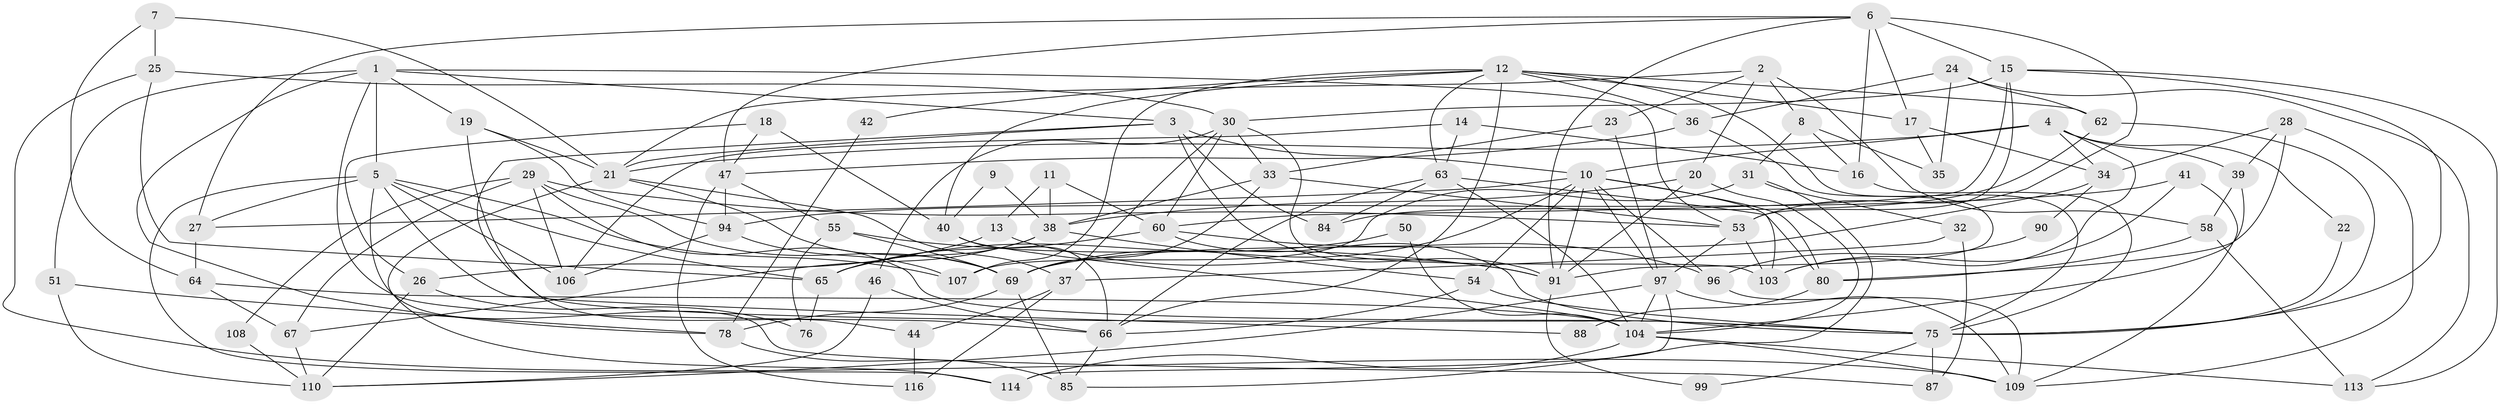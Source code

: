 // original degree distribution, {4: 0.35294117647058826, 5: 0.17647058823529413, 3: 0.2857142857142857, 2: 0.07563025210084033, 6: 0.09243697478991597, 9: 0.008403361344537815, 8: 0.008403361344537815}
// Generated by graph-tools (version 1.1) at 2025/11/02/27/25 16:11:23]
// undirected, 83 vertices, 195 edges
graph export_dot {
graph [start="1"]
  node [color=gray90,style=filled];
  1 [super="+95"];
  2 [super="+71"];
  3 [super="+101"];
  4 [super="+73"];
  5 [super="+70"];
  6 [super="+56"];
  7;
  8;
  9;
  10 [super="+43"];
  11;
  12 [super="+89"];
  13;
  14 [super="+72"];
  15 [super="+100"];
  16;
  17;
  18;
  19;
  20;
  21 [super="+52"];
  22;
  23;
  24 [super="+49"];
  25 [super="+45"];
  26;
  27 [super="+92"];
  28;
  29 [super="+48"];
  30 [super="+61"];
  31;
  32;
  33;
  34 [super="+57"];
  35 [super="+74"];
  36;
  37 [super="+118"];
  38 [super="+93"];
  39;
  40 [super="+111"];
  41 [super="+68"];
  42;
  44;
  46;
  47 [super="+59"];
  50;
  51;
  53 [super="+79"];
  54;
  55;
  58;
  60 [super="+81"];
  62;
  63 [super="+117"];
  64;
  65;
  66 [super="+98"];
  67 [super="+77"];
  69 [super="+112"];
  75 [super="+83"];
  76;
  78 [super="+82"];
  80 [super="+86"];
  84;
  85;
  87;
  88;
  90;
  91 [super="+102"];
  94;
  96;
  97 [super="+105"];
  99;
  103;
  104 [super="+119"];
  106;
  107;
  108;
  109;
  110 [super="+115"];
  113;
  114;
  116;
  1 -- 51;
  1 -- 19;
  1 -- 66;
  1 -- 5;
  1 -- 78;
  1 -- 3;
  1 -- 53;
  2 -- 23;
  2 -- 58;
  2 -- 8;
  2 -- 20;
  2 -- 21;
  3 -- 84;
  3 -- 91 [weight=2];
  3 -- 10;
  3 -- 21;
  3 -- 44;
  4 -- 21;
  4 -- 103;
  4 -- 34;
  4 -- 22;
  4 -- 39;
  4 -- 10;
  5 -- 107;
  5 -- 106;
  5 -- 27;
  5 -- 65;
  5 -- 114;
  5 -- 87;
  5 -- 88;
  6 -- 15;
  6 -- 16;
  6 -- 17;
  6 -- 27;
  6 -- 91;
  6 -- 53;
  6 -- 47;
  7 -- 21;
  7 -- 64;
  7 -- 25;
  8 -- 16;
  8 -- 31;
  8 -- 35;
  9 -- 38;
  9 -- 40;
  10 -- 91;
  10 -- 96;
  10 -- 97;
  10 -- 103;
  10 -- 80;
  10 -- 54;
  10 -- 27;
  10 -- 69;
  11 -- 38;
  11 -- 13;
  11 -- 60;
  12 -- 40;
  12 -- 36;
  12 -- 17;
  12 -- 75;
  12 -- 66;
  12 -- 42;
  12 -- 107;
  12 -- 62;
  12 -- 63;
  13 -- 91;
  13 -- 26;
  14 -- 16;
  14 -- 106;
  14 -- 63;
  15 -- 113;
  15 -- 53;
  15 -- 75;
  15 -- 60;
  15 -- 30;
  16 -- 75;
  17 -- 34;
  17 -- 35;
  18 -- 47;
  18 -- 26;
  18 -- 40;
  19 -- 75;
  19 -- 94;
  19 -- 21;
  20 -- 38;
  20 -- 91;
  20 -- 104;
  21 -- 114;
  21 -- 37;
  21 -- 69;
  22 -- 75;
  23 -- 97;
  23 -- 33;
  24 -- 35;
  24 -- 36;
  24 -- 113;
  24 -- 62;
  25 -- 30;
  25 -- 65;
  25 -- 109;
  26 -- 76;
  26 -- 110;
  27 -- 64;
  28 -- 109;
  28 -- 39;
  28 -- 34;
  28 -- 80;
  29 -- 106;
  29 -- 108;
  29 -- 67;
  29 -- 75;
  29 -- 69;
  29 -- 53;
  30 -- 103;
  30 -- 60;
  30 -- 33;
  30 -- 37;
  30 -- 46;
  31 -- 107;
  31 -- 32;
  31 -- 85;
  32 -- 87;
  32 -- 37;
  33 -- 69;
  33 -- 38;
  33 -- 53;
  34 -- 69;
  34 -- 90;
  36 -- 47;
  36 -- 91;
  37 -- 116;
  37 -- 44;
  38 -- 67;
  38 -- 54;
  38 -- 65;
  39 -- 104;
  39 -- 58;
  40 -- 66;
  40 -- 104;
  41 -- 109;
  41 -- 94;
  41 -- 103;
  42 -- 78;
  44 -- 116;
  46 -- 110;
  46 -- 66;
  47 -- 116;
  47 -- 55;
  47 -- 94;
  50 -- 65;
  50 -- 104;
  51 -- 78;
  51 -- 110;
  53 -- 103;
  53 -- 97 [weight=2];
  54 -- 75;
  54 -- 66;
  55 -- 69;
  55 -- 76;
  55 -- 91;
  58 -- 113;
  58 -- 80;
  60 -- 65;
  60 -- 96;
  60 -- 75;
  62 -- 75;
  62 -- 84;
  63 -- 104;
  63 -- 66;
  63 -- 84;
  63 -- 80;
  64 -- 104;
  64 -- 67;
  65 -- 76;
  66 -- 85;
  67 -- 110;
  69 -- 78;
  69 -- 85;
  75 -- 99;
  75 -- 87;
  78 -- 85;
  80 -- 88;
  90 -- 96;
  91 -- 99;
  94 -- 106;
  94 -- 107;
  96 -- 109;
  97 -- 114;
  97 -- 104;
  97 -- 109;
  97 -- 110;
  104 -- 113;
  104 -- 114;
  104 -- 109;
  108 -- 110;
}
